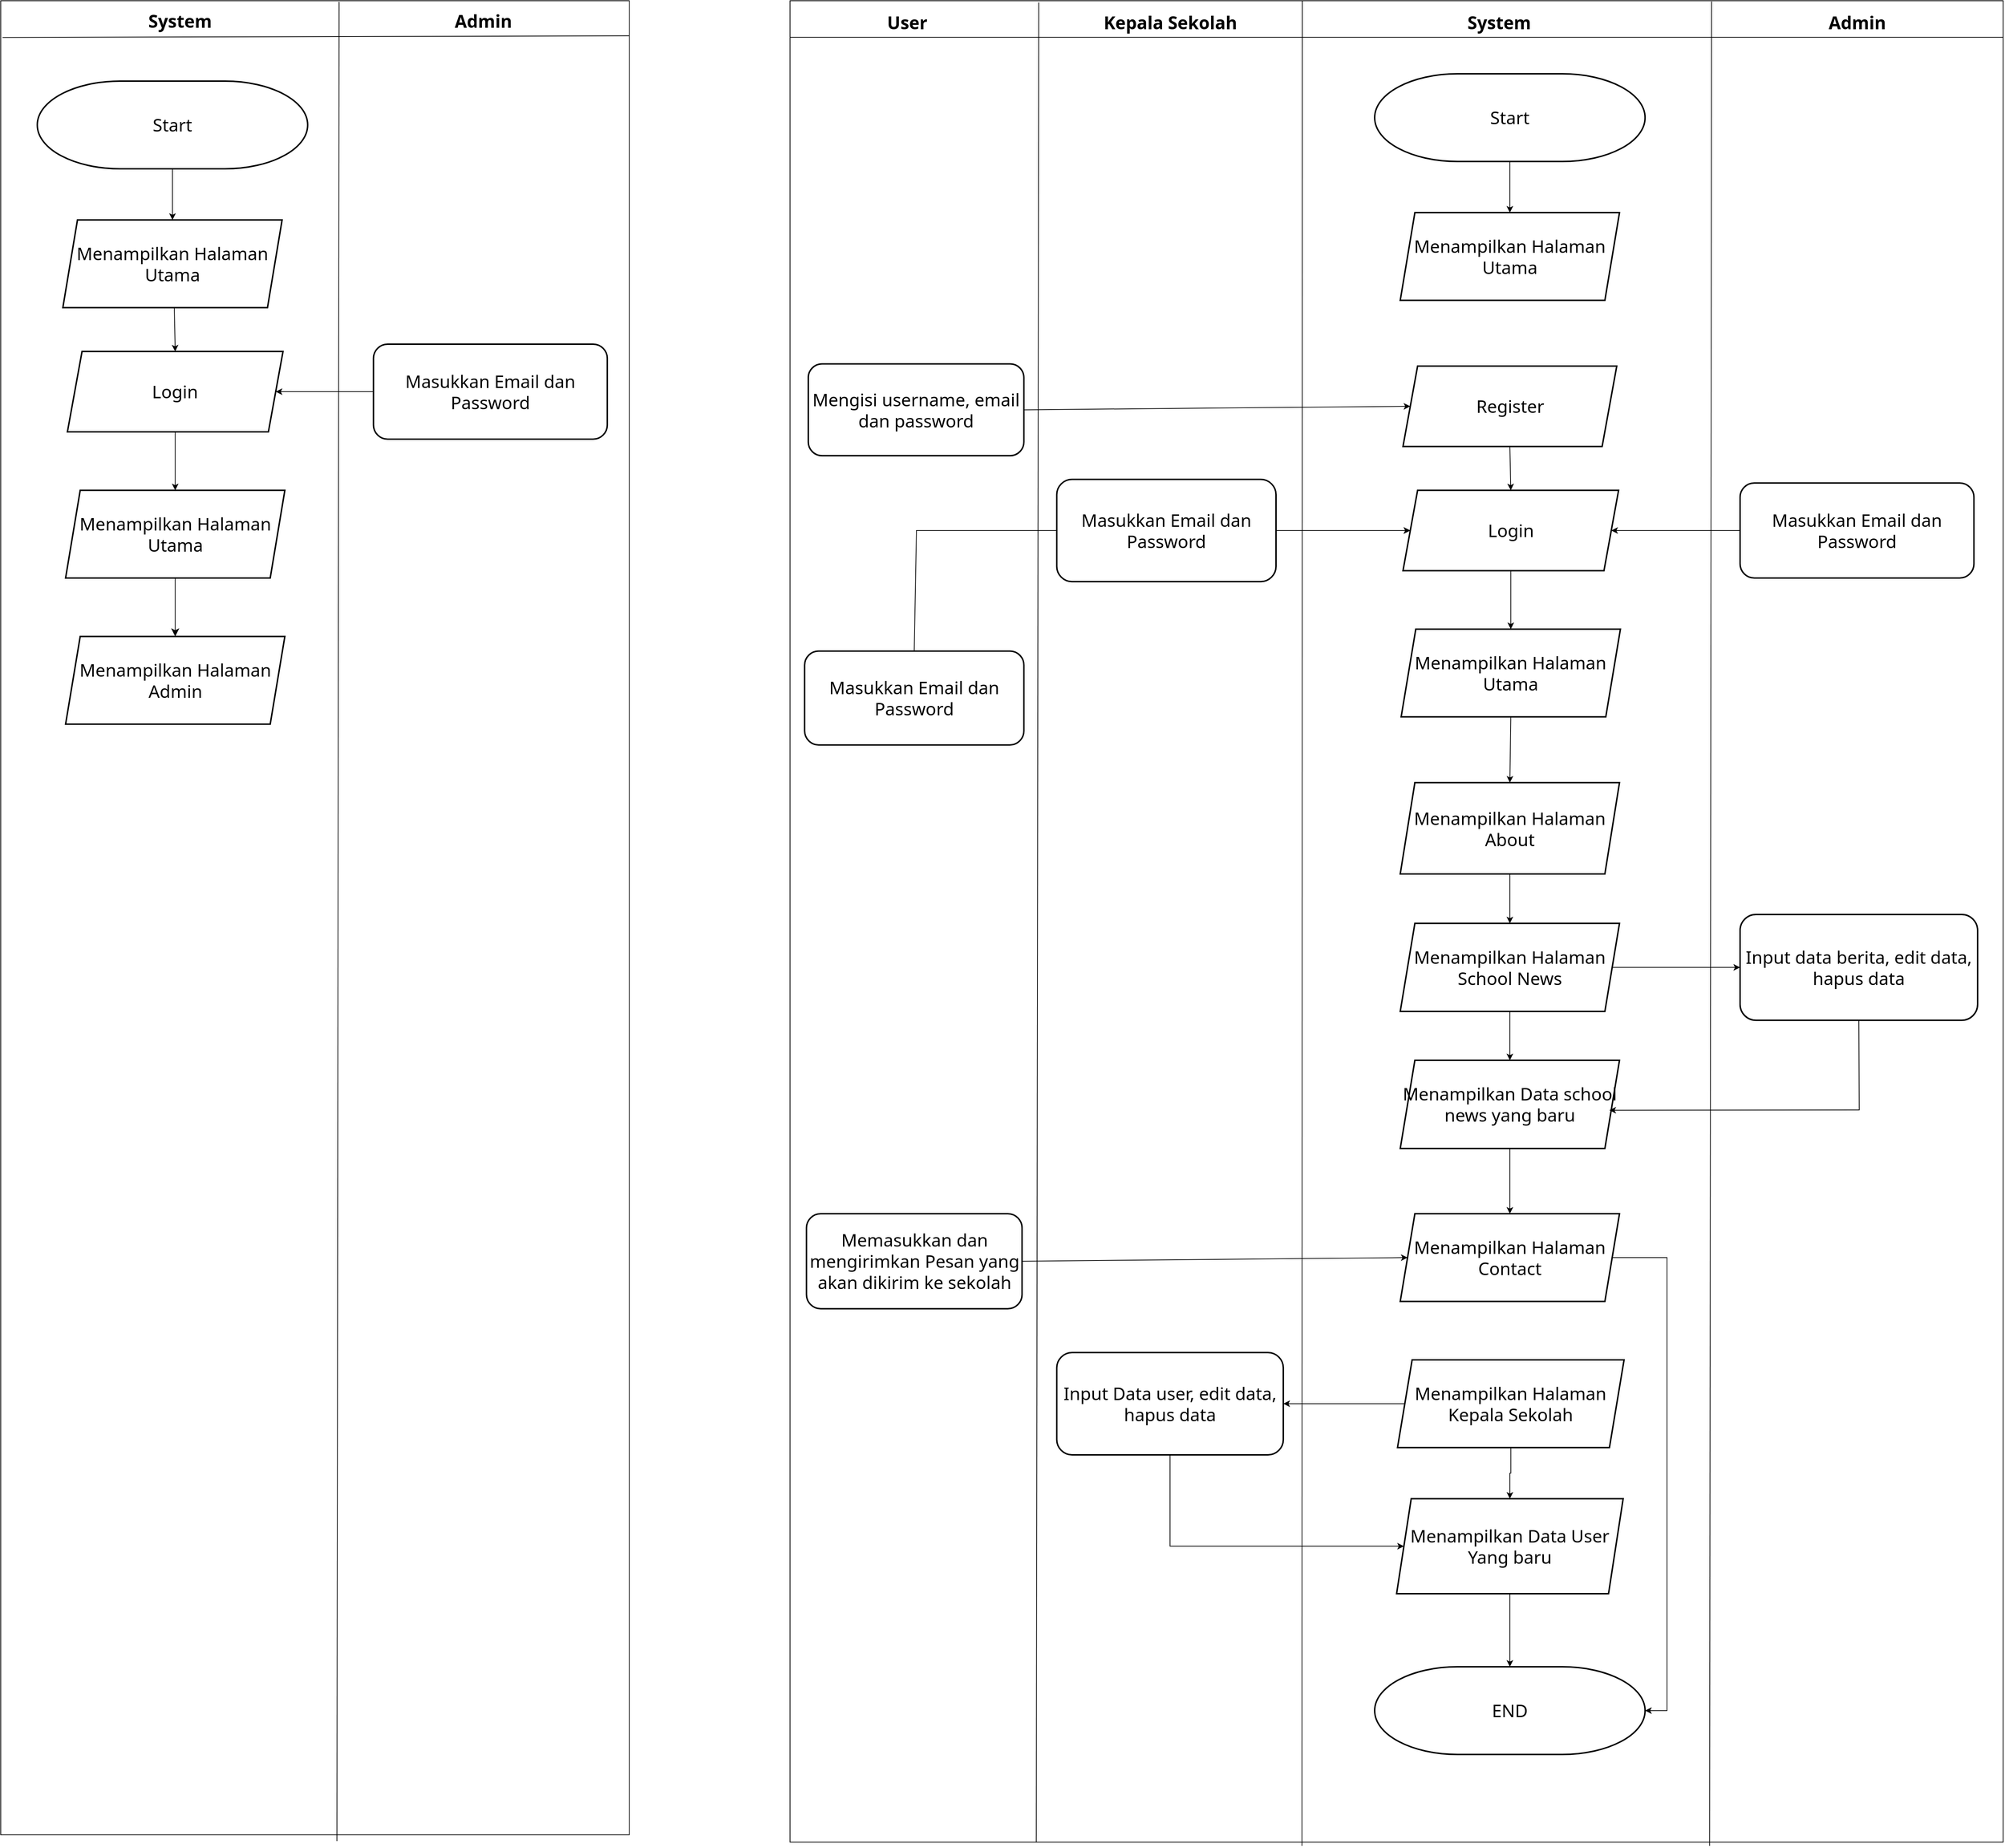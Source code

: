 <mxfile version="26.1.0">
  <diagram name="Page-1" id="62wgaQrexJW1h9v4I1wx">
    <mxGraphModel dx="3378" dy="2078" grid="1" gridSize="10" guides="1" tooltips="1" connect="1" arrows="1" fold="1" page="1" pageScale="1" pageWidth="850" pageHeight="1100" math="0" shadow="0">
      <root>
        <mxCell id="0" />
        <mxCell id="1" parent="0" />
        <mxCell id="3ltAxADLvt097WaD4qXk-1" value="" style="rounded=0;whiteSpace=wrap;html=1;movable=0;resizable=0;rotatable=0;deletable=0;editable=0;locked=1;connectable=0;" parent="1" vertex="1">
          <mxGeometry x="-380" y="-10" width="1660" height="2520" as="geometry" />
        </mxCell>
        <mxCell id="3ltAxADLvt097WaD4qXk-2" value="" style="endArrow=none;html=1;rounded=0;jumpSize=0;fontFamily=Segoe UI;fontSource=https%3A%2F%2Ffonts.googleapis.com%2Fcss%3Ffamily%3DSegoe%2BUI;" parent="1" edge="1">
          <mxGeometry width="50" height="50" relative="1" as="geometry">
            <mxPoint x="-380" y="40" as="sourcePoint" />
            <mxPoint x="1280" y="40" as="targetPoint" />
          </mxGeometry>
        </mxCell>
        <mxCell id="3ltAxADLvt097WaD4qXk-3" value="" style="endArrow=none;html=1;rounded=0;jumpSize=0;exitX=0.205;exitY=0.001;exitDx=0;exitDy=0;exitPerimeter=0;entryX=0.203;entryY=1;entryDx=0;entryDy=0;entryPerimeter=0;fontFamily=Segoe UI;fontSource=https%3A%2F%2Ffonts.googleapis.com%2Fcss%3Ffamily%3DSegoe%2BUI;" parent="1" source="3ltAxADLvt097WaD4qXk-1" target="3ltAxADLvt097WaD4qXk-1" edge="1">
          <mxGeometry width="50" height="50" relative="1" as="geometry">
            <mxPoint x="-370" y="50" as="sourcePoint" />
            <mxPoint x="-41" y="1140" as="targetPoint" />
          </mxGeometry>
        </mxCell>
        <mxCell id="3ltAxADLvt097WaD4qXk-4" value="" style="endArrow=none;html=1;rounded=0;jumpSize=0;exitX=0.205;exitY=0.001;exitDx=0;exitDy=0;exitPerimeter=0;entryX=0.422;entryY=1.002;entryDx=0;entryDy=0;entryPerimeter=0;fontFamily=Segoe UI;fontSource=https%3A%2F%2Ffonts.googleapis.com%2Fcss%3Ffamily%3DSegoe%2BUI;movable=0;resizable=0;rotatable=0;deletable=0;editable=0;locked=1;connectable=0;" parent="1" target="3ltAxADLvt097WaD4qXk-1" edge="1">
          <mxGeometry width="50" height="50" relative="1" as="geometry">
            <mxPoint x="321" y="-10" as="sourcePoint" />
            <mxPoint x="320" y="1139" as="targetPoint" />
          </mxGeometry>
        </mxCell>
        <mxCell id="3ltAxADLvt097WaD4qXk-5" value="" style="endArrow=none;html=1;rounded=0;jumpSize=0;exitX=0.205;exitY=0.001;exitDx=0;exitDy=0;exitPerimeter=0;entryX=0.758;entryY=1.002;entryDx=0;entryDy=0;entryPerimeter=0;fontFamily=Segoe UI;fontSource=https%3A%2F%2Ffonts.googleapis.com%2Fcss%3Ffamily%3DSegoe%2BUI;movable=0;resizable=0;rotatable=0;deletable=0;editable=0;locked=1;connectable=0;" parent="1" target="3ltAxADLvt097WaD4qXk-1" edge="1">
          <mxGeometry width="50" height="50" relative="1" as="geometry">
            <mxPoint x="881" y="-9" as="sourcePoint" />
            <mxPoint x="880" y="1140" as="targetPoint" />
          </mxGeometry>
        </mxCell>
        <mxCell id="3ltAxADLvt097WaD4qXk-6" value="User" style="text;strokeColor=none;fillColor=none;html=1;fontSize=24;fontStyle=1;verticalAlign=middle;align=center;fontFamily=Segoe UI;fontSource=https%3A%2F%2Ffonts.googleapis.com%2Fcss%3Ffamily%3DSegoe%2BUI;" parent="1" vertex="1">
          <mxGeometry x="-270" width="100" height="40" as="geometry" />
        </mxCell>
        <mxCell id="3ltAxADLvt097WaD4qXk-7" value="Kepala Sekolah" style="text;strokeColor=none;fillColor=none;html=1;fontSize=24;fontStyle=1;verticalAlign=middle;align=center;fontFamily=Segoe UI;fontSource=https%3A%2F%2Ffonts.googleapis.com%2Fcss%3Ffamily%3DSegoe%2BUI;" parent="1" vertex="1">
          <mxGeometry x="90" width="100" height="40" as="geometry" />
        </mxCell>
        <mxCell id="3ltAxADLvt097WaD4qXk-8" value="Admin" style="text;strokeColor=none;fillColor=none;html=1;fontSize=24;fontStyle=1;verticalAlign=middle;align=center;fontFamily=Segoe UI;fontSource=https%3A%2F%2Ffonts.googleapis.com%2Fcss%3Ffamily%3DSegoe%2BUI;" parent="1" vertex="1">
          <mxGeometry x="1030" width="100" height="40" as="geometry" />
        </mxCell>
        <mxCell id="3ltAxADLvt097WaD4qXk-9" value="System" style="text;strokeColor=none;fillColor=none;html=1;fontSize=24;fontStyle=1;verticalAlign=middle;align=center;fontFamily=Segoe UI;fontSource=https%3A%2F%2Ffonts.googleapis.com%2Fcss%3Ffamily%3DSegoe%2BUI;" parent="1" vertex="1">
          <mxGeometry x="540" width="100" height="40" as="geometry" />
        </mxCell>
        <mxCell id="3ltAxADLvt097WaD4qXk-10" value="&lt;font style=&quot;font-size: 24px;&quot;&gt;Start&lt;/font&gt;" style="strokeWidth=2;html=1;shape=mxgraph.flowchart.terminator;whiteSpace=wrap;fontFamily=Segoe UI;fontSource=https%3A%2F%2Ffonts.googleapis.com%2Fcss%3Ffamily%3DSegoe%2BUI;" parent="1" vertex="1">
          <mxGeometry x="420" y="90" width="370" height="120" as="geometry" />
        </mxCell>
        <mxCell id="3ltAxADLvt097WaD4qXk-11" value="&lt;font style=&quot;font-size: 24px;&quot;&gt;Masukkan Email dan Password&lt;/font&gt;" style="rounded=1;whiteSpace=wrap;html=1;strokeWidth=2;fontFamily=Segoe UI;fontSource=https%3A%2F%2Ffonts.googleapis.com%2Fcss%3Ffamily%3DSegoe%2BUI;" parent="1" vertex="1">
          <mxGeometry x="920" y="650" width="320" height="130" as="geometry" />
        </mxCell>
        <mxCell id="2jHWjRVy5P1K7-dbzUsx-12" value="" style="endArrow=classic;html=1;rounded=0;exitX=0.5;exitY=0;exitDx=0;exitDy=0;entryX=0;entryY=0.5;entryDx=0;entryDy=0;" parent="1" source="2jHWjRVy5P1K7-dbzUsx-10" target="3ltAxADLvt097WaD4qXk-15" edge="1">
          <mxGeometry width="50" height="50" relative="1" as="geometry">
            <mxPoint x="630" y="970" as="sourcePoint" />
            <mxPoint x="470" y="530" as="targetPoint" />
            <Array as="points">
              <mxPoint x="-207" y="715" />
            </Array>
          </mxGeometry>
        </mxCell>
        <mxCell id="3ltAxADLvt097WaD4qXk-13" value="&lt;font style=&quot;font-size: 24px;&quot;&gt;Masukkan Email dan Password&lt;/font&gt;" style="rounded=1;whiteSpace=wrap;html=1;strokeWidth=2;fontFamily=Segoe UI;fontSource=https%3A%2F%2Ffonts.googleapis.com%2Fcss%3Ffamily%3DSegoe%2BUI;" parent="1" vertex="1">
          <mxGeometry x="-15" y="645" width="300" height="140" as="geometry" />
        </mxCell>
        <mxCell id="3ltAxADLvt097WaD4qXk-15" value="&lt;font style=&quot;font-size: 24px;&quot;&gt;Login&lt;/font&gt;" style="shape=parallelogram;perimeter=parallelogramPerimeter;whiteSpace=wrap;html=1;fixedSize=1;strokeWidth=2;fontFamily=Segoe UI;fontSource=https%3A%2F%2Ffonts.googleapis.com%2Fcss%3Ffamily%3DSegoe%2BUI;" parent="1" vertex="1">
          <mxGeometry x="458.75" y="660" width="295" height="110" as="geometry" />
        </mxCell>
        <mxCell id="3ltAxADLvt097WaD4qXk-17" value="&lt;font style=&quot;font-size: 24px;&quot;&gt;Menampilkan Halaman Utama&lt;/font&gt;" style="shape=parallelogram;perimeter=parallelogramPerimeter;whiteSpace=wrap;html=1;fixedSize=1;strokeWidth=2;fontFamily=Segoe UI;fontSource=https%3A%2F%2Ffonts.googleapis.com%2Fcss%3Ffamily%3DSegoe%2BUI;" parent="1" vertex="1">
          <mxGeometry x="455" y="280" width="300" height="120" as="geometry" />
        </mxCell>
        <mxCell id="3ltAxADLvt097WaD4qXk-23" value="" style="edgeStyle=orthogonalEdgeStyle;rounded=0;orthogonalLoop=1;jettySize=auto;html=1;fontFamily=Segoe UI;fontSource=https%3A%2F%2Ffonts.googleapis.com%2Fcss%3Ffamily%3DSegoe%2BUI;" parent="1" source="3ltAxADLvt097WaD4qXk-19" target="3ltAxADLvt097WaD4qXk-22" edge="1">
          <mxGeometry relative="1" as="geometry" />
        </mxCell>
        <mxCell id="3ltAxADLvt097WaD4qXk-19" value="&lt;font style=&quot;font-size: 24px;&quot;&gt;Menampilkan Halaman About&lt;/font&gt;" style="shape=parallelogram;perimeter=parallelogramPerimeter;whiteSpace=wrap;html=1;fixedSize=1;strokeWidth=2;fontFamily=Segoe UI;fontSource=https%3A%2F%2Ffonts.googleapis.com%2Fcss%3Ffamily%3DSegoe%2BUI;" parent="1" vertex="1">
          <mxGeometry x="455" y="1060" width="300" height="125" as="geometry" />
        </mxCell>
        <mxCell id="3ltAxADLvt097WaD4qXk-27" value="" style="edgeStyle=orthogonalEdgeStyle;rounded=0;orthogonalLoop=1;jettySize=auto;html=1;fontFamily=Segoe UI;fontSource=https%3A%2F%2Ffonts.googleapis.com%2Fcss%3Ffamily%3DSegoe%2BUI;" parent="1" source="3ltAxADLvt097WaD4qXk-22" target="3ltAxADLvt097WaD4qXk-26" edge="1">
          <mxGeometry relative="1" as="geometry" />
        </mxCell>
        <mxCell id="3ltAxADLvt097WaD4qXk-31" value="" style="edgeStyle=orthogonalEdgeStyle;rounded=0;orthogonalLoop=1;jettySize=auto;html=1;fontFamily=Segoe UI;fontSource=https%3A%2F%2Ffonts.googleapis.com%2Fcss%3Ffamily%3DSegoe%2BUI;" parent="1" source="3ltAxADLvt097WaD4qXk-22" target="3ltAxADLvt097WaD4qXk-30" edge="1">
          <mxGeometry relative="1" as="geometry" />
        </mxCell>
        <mxCell id="3ltAxADLvt097WaD4qXk-22" value="&lt;font style=&quot;font-size: 24px;&quot;&gt;Menampilkan Halaman School News&lt;/font&gt;" style="shape=parallelogram;perimeter=parallelogramPerimeter;whiteSpace=wrap;html=1;fixedSize=1;strokeWidth=2;fontFamily=Segoe UI;fontSource=https%3A%2F%2Ffonts.googleapis.com%2Fcss%3Ffamily%3DSegoe%2BUI;" parent="1" vertex="1">
          <mxGeometry x="455" y="1252.62" width="300" height="120.5" as="geometry" />
        </mxCell>
        <mxCell id="3ltAxADLvt097WaD4qXk-26" value="&lt;font style=&quot;font-size: 24px;&quot;&gt;Input data berita, edit data, hapus data&lt;/font&gt;" style="rounded=1;whiteSpace=wrap;html=1;strokeWidth=2;fontFamily=Segoe UI;fontSource=https%3A%2F%2Ffonts.googleapis.com%2Fcss%3Ffamily%3DSegoe%2BUI;" parent="1" vertex="1">
          <mxGeometry x="920" y="1240.5" width="325" height="144.75" as="geometry" />
        </mxCell>
        <mxCell id="3ltAxADLvt097WaD4qXk-35" value="" style="edgeStyle=orthogonalEdgeStyle;rounded=0;orthogonalLoop=1;jettySize=auto;html=1;fontFamily=Segoe UI;fontSource=https%3A%2F%2Ffonts.googleapis.com%2Fcss%3Ffamily%3DSegoe%2BUI;" parent="1" source="3ltAxADLvt097WaD4qXk-30" target="3ltAxADLvt097WaD4qXk-34" edge="1">
          <mxGeometry relative="1" as="geometry" />
        </mxCell>
        <mxCell id="3ltAxADLvt097WaD4qXk-30" value="&lt;font style=&quot;font-size: 24px;&quot;&gt;Menampilkan Data school news yang baru&lt;/font&gt;" style="shape=parallelogram;perimeter=parallelogramPerimeter;whiteSpace=wrap;html=1;fixedSize=1;strokeWidth=2;fontFamily=Segoe UI;fontSource=https%3A%2F%2Ffonts.googleapis.com%2Fcss%3Ffamily%3DSegoe%2BUI;" parent="1" vertex="1">
          <mxGeometry x="455" y="1440" width="300" height="120.75" as="geometry" />
        </mxCell>
        <mxCell id="3ltAxADLvt097WaD4qXk-32" value="" style="endArrow=classic;html=1;rounded=0;exitX=0.5;exitY=1;exitDx=0;exitDy=0;entryX=0.954;entryY=0.566;entryDx=0;entryDy=0;entryPerimeter=0;fontFamily=Segoe UI;fontSource=https%3A%2F%2Ffonts.googleapis.com%2Fcss%3Ffamily%3DSegoe%2BUI;" parent="1" source="3ltAxADLvt097WaD4qXk-26" target="3ltAxADLvt097WaD4qXk-30" edge="1">
          <mxGeometry width="50" height="50" relative="1" as="geometry">
            <mxPoint x="1060" y="1250" as="sourcePoint" />
            <mxPoint x="1110" y="1200" as="targetPoint" />
            <Array as="points">
              <mxPoint x="1083" y="1508" />
            </Array>
          </mxGeometry>
        </mxCell>
        <mxCell id="3ltAxADLvt097WaD4qXk-34" value="&lt;font style=&quot;font-size: 24px;&quot;&gt;Menampilkan Halaman Contact&lt;/font&gt;" style="shape=parallelogram;perimeter=parallelogramPerimeter;whiteSpace=wrap;html=1;fixedSize=1;strokeWidth=2;fontFamily=Segoe UI;fontSource=https%3A%2F%2Ffonts.googleapis.com%2Fcss%3Ffamily%3DSegoe%2BUI;" parent="1" vertex="1">
          <mxGeometry x="455" y="1650" width="300" height="120" as="geometry" />
        </mxCell>
        <mxCell id="3ltAxADLvt097WaD4qXk-36" value="" style="endArrow=classic;html=1;rounded=0;entryX=0;entryY=0.5;entryDx=0;entryDy=0;fontFamily=Segoe UI;fontSource=https%3A%2F%2Ffonts.googleapis.com%2Fcss%3Ffamily%3DSegoe%2BUI;" parent="1" source="3ltAxADLvt097WaD4qXk-13" target="3ltAxADLvt097WaD4qXk-15" edge="1">
          <mxGeometry width="50" height="50" relative="1" as="geometry">
            <mxPoint x="270" y="397.5" as="sourcePoint" />
            <mxPoint x="340.711" y="347.5" as="targetPoint" />
          </mxGeometry>
        </mxCell>
        <mxCell id="3ltAxADLvt097WaD4qXk-37" value="" style="endArrow=classic;html=1;rounded=0;entryX=1;entryY=0.5;entryDx=0;entryDy=0;exitX=0;exitY=0.5;exitDx=0;exitDy=0;movable=0;resizable=0;rotatable=0;deletable=0;editable=0;locked=1;connectable=0;" parent="1" source="3ltAxADLvt097WaD4qXk-11" target="3ltAxADLvt097WaD4qXk-15" edge="1">
          <mxGeometry width="50" height="50" relative="1" as="geometry">
            <mxPoint x="960" y="400" as="sourcePoint" />
            <mxPoint x="1010" y="350" as="targetPoint" />
          </mxGeometry>
        </mxCell>
        <mxCell id="3ltAxADLvt097WaD4qXk-38" value="&lt;font style=&quot;font-size: 24px;&quot;&gt;Memasukkan dan mengirimkan Pesan yang akan dikirim ke sekolah&lt;/font&gt;" style="rounded=1;whiteSpace=wrap;html=1;strokeWidth=2;fontFamily=Segoe UI;fontSource=https%3A%2F%2Ffonts.googleapis.com%2Fcss%3Ffamily%3DSegoe%2BUI;" parent="1" vertex="1">
          <mxGeometry x="-357.5" y="1650" width="295" height="130" as="geometry" />
        </mxCell>
        <mxCell id="3ltAxADLvt097WaD4qXk-41" value="&lt;font style=&quot;font-size: 24px;&quot;&gt;Register&lt;/font&gt;" style="shape=parallelogram;perimeter=parallelogramPerimeter;whiteSpace=wrap;html=1;fixedSize=1;strokeWidth=2;fontFamily=Segoe UI;fontSource=https%3A%2F%2Ffonts.googleapis.com%2Fcss%3Ffamily%3DSegoe%2BUI;" parent="1" vertex="1">
          <mxGeometry x="458.75" y="490" width="292.5" height="110" as="geometry" />
        </mxCell>
        <mxCell id="3ltAxADLvt097WaD4qXk-43" value="" style="endArrow=classic;html=1;rounded=0;entryX=0.5;entryY=0;entryDx=0;entryDy=0;exitX=0.5;exitY=1;exitDx=0;exitDy=0;fontFamily=Segoe UI;fontSource=https%3A%2F%2Ffonts.googleapis.com%2Fcss%3Ffamily%3DSegoe%2BUI;" parent="1" source="3ltAxADLvt097WaD4qXk-41" target="3ltAxADLvt097WaD4qXk-15" edge="1">
          <mxGeometry width="50" height="50" relative="1" as="geometry">
            <mxPoint x="600" y="390" as="sourcePoint" />
            <mxPoint x="650" y="380" as="targetPoint" />
          </mxGeometry>
        </mxCell>
        <mxCell id="3ltAxADLvt097WaD4qXk-44" value="&lt;font style=&quot;font-size: 24px;&quot;&gt;Mengisi username, email dan password&lt;/font&gt;" style="rounded=1;whiteSpace=wrap;html=1;strokeWidth=2;fontFamily=Segoe UI;fontSource=https%3A%2F%2Ffonts.googleapis.com%2Fcss%3Ffamily%3DSegoe%2BUI;" parent="1" vertex="1">
          <mxGeometry x="-355" y="487" width="295" height="125.63" as="geometry" />
        </mxCell>
        <mxCell id="2jHWjRVy5P1K7-dbzUsx-4" value="" style="edgeStyle=orthogonalEdgeStyle;rounded=0;orthogonalLoop=1;jettySize=auto;html=1;fontFamily=Segoe UI;fontSource=https%3A%2F%2Ffonts.googleapis.com%2Fcss%3Ffamily%3DSegoe%2BUI;" parent="1" source="2jHWjRVy5P1K7-dbzUsx-1" target="2jHWjRVy5P1K7-dbzUsx-3" edge="1">
          <mxGeometry relative="1" as="geometry" />
        </mxCell>
        <mxCell id="2jHWjRVy5P1K7-dbzUsx-6" value="" style="edgeStyle=orthogonalEdgeStyle;rounded=0;orthogonalLoop=1;jettySize=auto;html=1;fontFamily=Segoe UI;fontSource=https%3A%2F%2Ffonts.googleapis.com%2Fcss%3Ffamily%3DSegoe%2BUI;" parent="1" source="2jHWjRVy5P1K7-dbzUsx-1" target="2jHWjRVy5P1K7-dbzUsx-5" edge="1">
          <mxGeometry relative="1" as="geometry" />
        </mxCell>
        <mxCell id="2jHWjRVy5P1K7-dbzUsx-1" value="&lt;font style=&quot;font-size: 24px;&quot;&gt;Menampilkan Halaman Kepala Sekolah&lt;/font&gt;" style="shape=parallelogram;perimeter=parallelogramPerimeter;whiteSpace=wrap;html=1;fixedSize=1;strokeWidth=2;fontFamily=Segoe UI;fontSource=https%3A%2F%2Ffonts.googleapis.com%2Fcss%3Ffamily%3DSegoe%2BUI;" parent="1" vertex="1">
          <mxGeometry x="451.25" y="1850" width="310" height="120" as="geometry" />
        </mxCell>
        <mxCell id="2jHWjRVy5P1K7-dbzUsx-3" value="&lt;font style=&quot;font-size: 24px;&quot;&gt;Input Data user, edit data, hapus data&lt;/font&gt;" style="rounded=1;whiteSpace=wrap;html=1;strokeWidth=2;fontFamily=Segoe UI;fontSource=https%3A%2F%2Ffonts.googleapis.com%2Fcss%3Ffamily%3DSegoe%2BUI;" parent="1" vertex="1">
          <mxGeometry x="-15" y="1840" width="310" height="140" as="geometry" />
        </mxCell>
        <mxCell id="2jHWjRVy5P1K7-dbzUsx-5" value="&lt;font style=&quot;font-size: 24px;&quot;&gt;Menampilkan Data User Yang baru&lt;/font&gt;" style="shape=parallelogram;perimeter=parallelogramPerimeter;whiteSpace=wrap;html=1;fixedSize=1;strokeWidth=2;fontFamily=Segoe UI;fontSource=https%3A%2F%2Ffonts.googleapis.com%2Fcss%3Ffamily%3DSegoe%2BUI;" parent="1" vertex="1">
          <mxGeometry x="450" y="2040" width="310" height="130" as="geometry" />
        </mxCell>
        <mxCell id="2jHWjRVy5P1K7-dbzUsx-7" value="" style="endArrow=classic;html=1;rounded=0;exitX=0.5;exitY=1;exitDx=0;exitDy=0;entryX=0;entryY=0.5;entryDx=0;entryDy=0;" parent="1" source="2jHWjRVy5P1K7-dbzUsx-3" target="2jHWjRVy5P1K7-dbzUsx-5" edge="1">
          <mxGeometry width="50" height="50" relative="1" as="geometry">
            <mxPoint x="270" y="2070" as="sourcePoint" />
            <mxPoint x="320" y="2020" as="targetPoint" />
            <Array as="points">
              <mxPoint x="140" y="2105" />
            </Array>
          </mxGeometry>
        </mxCell>
        <mxCell id="2jHWjRVy5P1K7-dbzUsx-10" value="&lt;font style=&quot;font-size: 24px;&quot;&gt;Masukkan Email dan Password&lt;/font&gt;" style="rounded=1;whiteSpace=wrap;html=1;fontFamily=Segoe UI;strokeWidth=2;fontSource=https%3A%2F%2Ffonts.googleapis.com%2Fcss%3Ffamily%3DSegoe%2BUI;" parent="1" vertex="1">
          <mxGeometry x="-360" y="880" width="300" height="128.45" as="geometry" />
        </mxCell>
        <mxCell id="2jHWjRVy5P1K7-dbzUsx-13" value="&lt;font style=&quot;font-size: 24px;&quot;&gt;END&lt;/font&gt;" style="strokeWidth=2;html=1;shape=mxgraph.flowchart.terminator;whiteSpace=wrap;fontFamily=Segoe UI;fontSource=https%3A%2F%2Ffonts.googleapis.com%2Fcss%3Ffamily%3DSegoe%2BUI;" parent="1" vertex="1">
          <mxGeometry x="420" y="2270" width="370" height="120" as="geometry" />
        </mxCell>
        <mxCell id="2jHWjRVy5P1K7-dbzUsx-14" value="" style="endArrow=classic;html=1;rounded=0;entryX=0.5;entryY=0;entryDx=0;entryDy=0;entryPerimeter=0;exitX=0.5;exitY=1;exitDx=0;exitDy=0;" parent="1" source="2jHWjRVy5P1K7-dbzUsx-5" target="2jHWjRVy5P1K7-dbzUsx-13" edge="1">
          <mxGeometry width="50" height="50" relative="1" as="geometry">
            <mxPoint x="540" y="2140" as="sourcePoint" />
            <mxPoint x="590" y="2090" as="targetPoint" />
          </mxGeometry>
        </mxCell>
        <mxCell id="2jHWjRVy5P1K7-dbzUsx-15" value="" style="endArrow=classic;html=1;rounded=0;exitX=1;exitY=0.5;exitDx=0;exitDy=0;entryX=0;entryY=0.5;entryDx=0;entryDy=0;" parent="1" source="3ltAxADLvt097WaD4qXk-44" target="3ltAxADLvt097WaD4qXk-41" edge="1">
          <mxGeometry width="50" height="50" relative="1" as="geometry">
            <mxPoint x="110" y="560" as="sourcePoint" />
            <mxPoint x="160" y="510" as="targetPoint" />
          </mxGeometry>
        </mxCell>
        <mxCell id="2jHWjRVy5P1K7-dbzUsx-16" value="&lt;font style=&quot;font-size: 24px;&quot;&gt;Menampilkan Halaman Utama&lt;/font&gt;" style="shape=parallelogram;perimeter=parallelogramPerimeter;whiteSpace=wrap;html=1;fixedSize=1;strokeWidth=2;fontFamily=Segoe UI;fontSource=https%3A%2F%2Ffonts.googleapis.com%2Fcss%3Ffamily%3DSegoe%2BUI;" parent="1" vertex="1">
          <mxGeometry x="456.25" y="850" width="300" height="120" as="geometry" />
        </mxCell>
        <mxCell id="2jHWjRVy5P1K7-dbzUsx-18" value="" style="endArrow=classic;html=1;rounded=0;exitX=0.5;exitY=1;exitDx=0;exitDy=0;entryX=0.5;entryY=0;entryDx=0;entryDy=0;" parent="1" source="3ltAxADLvt097WaD4qXk-15" target="2jHWjRVy5P1K7-dbzUsx-16" edge="1">
          <mxGeometry width="50" height="50" relative="1" as="geometry">
            <mxPoint x="605.82" y="770" as="sourcePoint" />
            <mxPoint x="605.82" y="860" as="targetPoint" />
          </mxGeometry>
        </mxCell>
        <mxCell id="2jHWjRVy5P1K7-dbzUsx-19" value="" style="endArrow=classic;html=1;rounded=0;exitX=0.5;exitY=1;exitDx=0;exitDy=0;entryX=0.5;entryY=0;entryDx=0;entryDy=0;" parent="1" source="2jHWjRVy5P1K7-dbzUsx-16" target="3ltAxADLvt097WaD4qXk-19" edge="1">
          <mxGeometry width="50" height="50" relative="1" as="geometry">
            <mxPoint x="604.57" y="980" as="sourcePoint" />
            <mxPoint x="604.57" y="1060" as="targetPoint" />
          </mxGeometry>
        </mxCell>
        <mxCell id="2jHWjRVy5P1K7-dbzUsx-20" value="" style="endArrow=classic;html=1;rounded=0;exitX=0.5;exitY=1;exitDx=0;exitDy=0;exitPerimeter=0;entryX=0.5;entryY=0;entryDx=0;entryDy=0;" parent="1" source="3ltAxADLvt097WaD4qXk-10" target="3ltAxADLvt097WaD4qXk-17" edge="1">
          <mxGeometry width="50" height="50" relative="1" as="geometry">
            <mxPoint x="600" y="290" as="sourcePoint" />
            <mxPoint x="650" y="240" as="targetPoint" />
          </mxGeometry>
        </mxCell>
        <mxCell id="2jHWjRVy5P1K7-dbzUsx-22" value="" style="endArrow=classic;html=1;rounded=0;exitX=1;exitY=0.5;exitDx=0;exitDy=0;entryX=0;entryY=0.5;entryDx=0;entryDy=0;" parent="1" source="3ltAxADLvt097WaD4qXk-38" target="3ltAxADLvt097WaD4qXk-34" edge="1">
          <mxGeometry width="50" height="50" relative="1" as="geometry">
            <mxPoint x="80" y="1710" as="sourcePoint" />
            <mxPoint x="130" y="1660" as="targetPoint" />
          </mxGeometry>
        </mxCell>
        <mxCell id="2jHWjRVy5P1K7-dbzUsx-23" value="" style="endArrow=classic;html=1;rounded=0;exitX=1;exitY=0.5;exitDx=0;exitDy=0;" parent="1" source="3ltAxADLvt097WaD4qXk-34" target="2jHWjRVy5P1K7-dbzUsx-13" edge="1">
          <mxGeometry width="50" height="50" relative="1" as="geometry">
            <mxPoint x="670" y="1805" as="sourcePoint" />
            <mxPoint x="1197" y="1800" as="targetPoint" />
            <Array as="points">
              <mxPoint x="820" y="1710" />
              <mxPoint x="820" y="2330" />
            </Array>
          </mxGeometry>
        </mxCell>
        <mxCell id="dduft3zrfglzk03316oQ-1" value="" style="rounded=0;whiteSpace=wrap;html=1;movable=1;resizable=1;rotatable=1;deletable=1;editable=1;locked=0;connectable=1;" vertex="1" parent="1">
          <mxGeometry x="-1460" y="-10" width="860" height="2510" as="geometry" />
        </mxCell>
        <mxCell id="dduft3zrfglzk03316oQ-2" value="" style="endArrow=none;html=1;rounded=0;jumpSize=0;fontFamily=Segoe UI;fontSource=https%3A%2F%2Ffonts.googleapis.com%2Fcss%3Ffamily%3DSegoe%2BUI;exitX=0.003;exitY=0.02;exitDx=0;exitDy=0;exitPerimeter=0;" edge="1" parent="1" source="dduft3zrfglzk03316oQ-1">
          <mxGeometry width="50" height="50" relative="1" as="geometry">
            <mxPoint x="-2260" y="38" as="sourcePoint" />
            <mxPoint x="-600" y="38" as="targetPoint" />
          </mxGeometry>
        </mxCell>
        <mxCell id="dduft3zrfglzk03316oQ-5" value="Admin" style="text;strokeColor=none;fillColor=none;html=1;fontSize=24;fontStyle=1;verticalAlign=middle;align=center;fontFamily=Segoe UI;fontSource=https%3A%2F%2Ffonts.googleapis.com%2Fcss%3Ffamily%3DSegoe%2BUI;" vertex="1" parent="1">
          <mxGeometry x="-850" y="-2" width="100" height="40" as="geometry" />
        </mxCell>
        <mxCell id="dduft3zrfglzk03316oQ-6" value="System" style="text;strokeColor=none;fillColor=none;html=1;fontSize=24;fontStyle=1;verticalAlign=middle;align=center;fontFamily=Segoe UI;fontSource=https%3A%2F%2Ffonts.googleapis.com%2Fcss%3Ffamily%3DSegoe%2BUI;" vertex="1" parent="1">
          <mxGeometry x="-1265" y="-2" width="100" height="40" as="geometry" />
        </mxCell>
        <mxCell id="dduft3zrfglzk03316oQ-10" value="" style="endArrow=none;html=1;rounded=0;jumpSize=0;exitX=0.205;exitY=0.001;exitDx=0;exitDy=0;exitPerimeter=0;entryX=0.203;entryY=1;entryDx=0;entryDy=0;entryPerimeter=0;fontFamily=Segoe UI;fontSource=https%3A%2F%2Ffonts.googleapis.com%2Fcss%3Ffamily%3DSegoe%2BUI;" edge="1" parent="1">
          <mxGeometry width="50" height="50" relative="1" as="geometry">
            <mxPoint x="-997" y="-8.5" as="sourcePoint" />
            <mxPoint x="-1000" y="2508.5" as="targetPoint" />
          </mxGeometry>
        </mxCell>
        <mxCell id="dduft3zrfglzk03316oQ-11" value="&lt;font style=&quot;font-size: 24px;&quot;&gt;Start&lt;/font&gt;" style="strokeWidth=2;html=1;shape=mxgraph.flowchart.terminator;whiteSpace=wrap;fontFamily=Segoe UI;fontSource=https%3A%2F%2Ffonts.googleapis.com%2Fcss%3Ffamily%3DSegoe%2BUI;" vertex="1" parent="1">
          <mxGeometry x="-1410" y="100" width="370" height="120" as="geometry" />
        </mxCell>
        <mxCell id="dduft3zrfglzk03316oQ-12" value="&lt;font style=&quot;font-size: 24px;&quot;&gt;Menampilkan Halaman Utama&lt;/font&gt;" style="shape=parallelogram;perimeter=parallelogramPerimeter;whiteSpace=wrap;html=1;fixedSize=1;strokeWidth=2;fontFamily=Segoe UI;fontSource=https%3A%2F%2Ffonts.googleapis.com%2Fcss%3Ffamily%3DSegoe%2BUI;" vertex="1" parent="1">
          <mxGeometry x="-1375" y="290" width="300" height="120" as="geometry" />
        </mxCell>
        <mxCell id="dduft3zrfglzk03316oQ-13" value="" style="endArrow=classic;html=1;rounded=0;exitX=0.5;exitY=1;exitDx=0;exitDy=0;exitPerimeter=0;entryX=0.5;entryY=0;entryDx=0;entryDy=0;" edge="1" parent="1" source="dduft3zrfglzk03316oQ-11" target="dduft3zrfglzk03316oQ-12">
          <mxGeometry width="50" height="50" relative="1" as="geometry">
            <mxPoint x="-1230" y="300" as="sourcePoint" />
            <mxPoint x="-1180" y="250" as="targetPoint" />
          </mxGeometry>
        </mxCell>
        <mxCell id="dduft3zrfglzk03316oQ-14" value="&lt;font style=&quot;font-size: 24px;&quot;&gt;Masukkan Email dan Password&lt;/font&gt;" style="rounded=1;whiteSpace=wrap;html=1;strokeWidth=2;fontFamily=Segoe UI;fontSource=https%3A%2F%2Ffonts.googleapis.com%2Fcss%3Ffamily%3DSegoe%2BUI;" vertex="1" parent="1">
          <mxGeometry x="-950" y="460" width="320" height="130" as="geometry" />
        </mxCell>
        <mxCell id="dduft3zrfglzk03316oQ-16" value="&lt;font style=&quot;font-size: 24px;&quot;&gt;Login&lt;/font&gt;" style="shape=parallelogram;perimeter=parallelogramPerimeter;whiteSpace=wrap;html=1;fixedSize=1;strokeWidth=2;fontFamily=Segoe UI;fontSource=https%3A%2F%2Ffonts.googleapis.com%2Fcss%3Ffamily%3DSegoe%2BUI;" vertex="1" parent="1">
          <mxGeometry x="-1368.75" y="470" width="295" height="110" as="geometry" />
        </mxCell>
        <mxCell id="dduft3zrfglzk03316oQ-18" value="" style="endArrow=classic;html=1;rounded=0;entryX=1;entryY=0.5;entryDx=0;entryDy=0;exitX=0;exitY=0.5;exitDx=0;exitDy=0;movable=0;resizable=0;rotatable=0;deletable=0;editable=0;locked=1;connectable=0;" edge="1" parent="1" source="dduft3zrfglzk03316oQ-14" target="dduft3zrfglzk03316oQ-16">
          <mxGeometry width="50" height="50" relative="1" as="geometry">
            <mxPoint x="970" y="410" as="sourcePoint" />
            <mxPoint x="1020" y="360" as="targetPoint" />
          </mxGeometry>
        </mxCell>
        <mxCell id="dduft3zrfglzk03316oQ-19" value="" style="endArrow=classic;html=1;rounded=0;entryX=0.5;entryY=0;entryDx=0;entryDy=0;exitX=0.5;exitY=1;exitDx=0;exitDy=0;fontFamily=Segoe UI;fontSource=https%3A%2F%2Ffonts.googleapis.com%2Fcss%3Ffamily%3DSegoe%2BUI;" edge="1" parent="1" target="dduft3zrfglzk03316oQ-16">
          <mxGeometry width="50" height="50" relative="1" as="geometry">
            <mxPoint x="-1222.5" y="410" as="sourcePoint" />
            <mxPoint x="-1177.5" y="190" as="targetPoint" />
          </mxGeometry>
        </mxCell>
        <mxCell id="dduft3zrfglzk03316oQ-23" value="" style="edgeStyle=none;curved=1;rounded=0;orthogonalLoop=1;jettySize=auto;html=1;fontSize=12;startSize=8;endSize=8;" edge="1" parent="1" source="dduft3zrfglzk03316oQ-20" target="dduft3zrfglzk03316oQ-22">
          <mxGeometry relative="1" as="geometry" />
        </mxCell>
        <mxCell id="dduft3zrfglzk03316oQ-20" value="&lt;font style=&quot;font-size: 24px;&quot;&gt;Menampilkan Halaman Utama&lt;/font&gt;" style="shape=parallelogram;perimeter=parallelogramPerimeter;whiteSpace=wrap;html=1;fixedSize=1;strokeWidth=2;fontFamily=Segoe UI;fontSource=https%3A%2F%2Ffonts.googleapis.com%2Fcss%3Ffamily%3DSegoe%2BUI;" vertex="1" parent="1">
          <mxGeometry x="-1371.25" y="660" width="300" height="120" as="geometry" />
        </mxCell>
        <mxCell id="dduft3zrfglzk03316oQ-21" value="" style="endArrow=classic;html=1;rounded=0;exitX=0.5;exitY=1;exitDx=0;exitDy=0;entryX=0.5;entryY=0;entryDx=0;entryDy=0;" edge="1" parent="1" source="dduft3zrfglzk03316oQ-16" target="dduft3zrfglzk03316oQ-20">
          <mxGeometry width="50" height="50" relative="1" as="geometry">
            <mxPoint x="-1221.68" y="580" as="sourcePoint" />
            <mxPoint x="-1221.68" y="670" as="targetPoint" />
          </mxGeometry>
        </mxCell>
        <mxCell id="dduft3zrfglzk03316oQ-22" value="&lt;font style=&quot;font-size: 24px;&quot;&gt;Menampilkan Halaman Admin&lt;/font&gt;" style="shape=parallelogram;perimeter=parallelogramPerimeter;whiteSpace=wrap;html=1;fixedSize=1;fontFamily=Segoe UI;strokeWidth=2;fontSource=https%3A%2F%2Ffonts.googleapis.com%2Fcss%3Ffamily%3DSegoe%2BUI;" vertex="1" parent="1">
          <mxGeometry x="-1371.25" y="860" width="300" height="120" as="geometry" />
        </mxCell>
      </root>
    </mxGraphModel>
  </diagram>
</mxfile>
